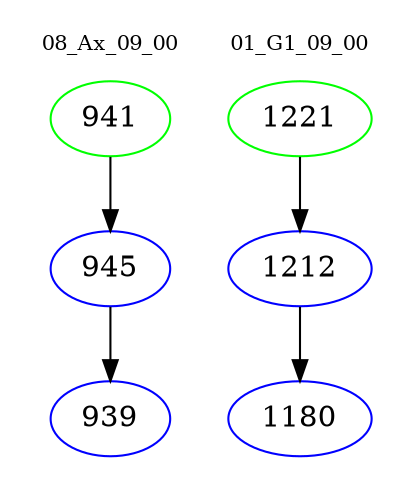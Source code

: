 digraph{
subgraph cluster_0 {
color = white
label = "08_Ax_09_00";
fontsize=10;
T0_941 [label="941", color="green"]
T0_941 -> T0_945 [color="black"]
T0_945 [label="945", color="blue"]
T0_945 -> T0_939 [color="black"]
T0_939 [label="939", color="blue"]
}
subgraph cluster_1 {
color = white
label = "01_G1_09_00";
fontsize=10;
T1_1221 [label="1221", color="green"]
T1_1221 -> T1_1212 [color="black"]
T1_1212 [label="1212", color="blue"]
T1_1212 -> T1_1180 [color="black"]
T1_1180 [label="1180", color="blue"]
}
}
